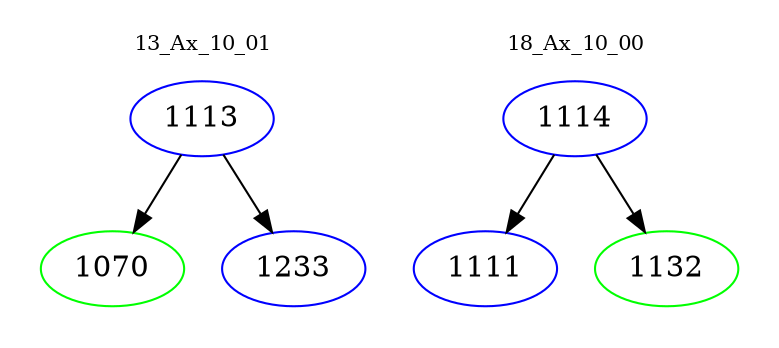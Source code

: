 digraph{
subgraph cluster_0 {
color = white
label = "13_Ax_10_01";
fontsize=10;
T0_1113 [label="1113", color="blue"]
T0_1113 -> T0_1070 [color="black"]
T0_1070 [label="1070", color="green"]
T0_1113 -> T0_1233 [color="black"]
T0_1233 [label="1233", color="blue"]
}
subgraph cluster_1 {
color = white
label = "18_Ax_10_00";
fontsize=10;
T1_1114 [label="1114", color="blue"]
T1_1114 -> T1_1111 [color="black"]
T1_1111 [label="1111", color="blue"]
T1_1114 -> T1_1132 [color="black"]
T1_1132 [label="1132", color="green"]
}
}
